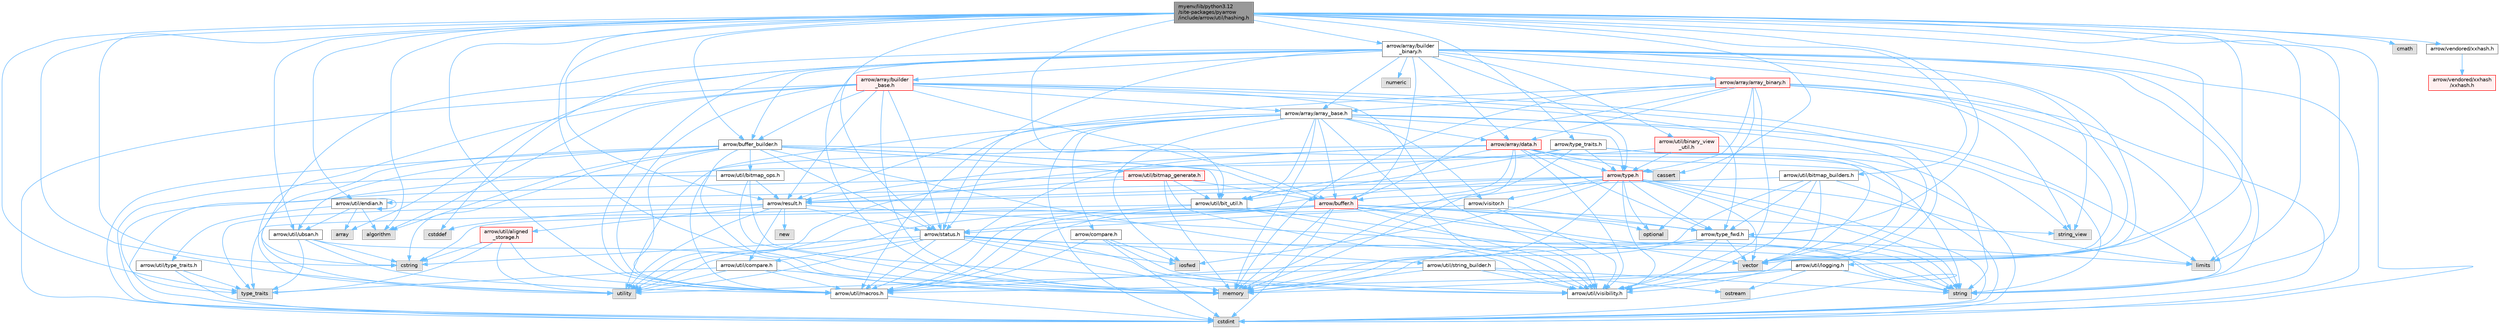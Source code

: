digraph "myenv/lib/python3.12/site-packages/pyarrow/include/arrow/util/hashing.h"
{
 // LATEX_PDF_SIZE
  bgcolor="transparent";
  edge [fontname=Helvetica,fontsize=10,labelfontname=Helvetica,labelfontsize=10];
  node [fontname=Helvetica,fontsize=10,shape=box,height=0.2,width=0.4];
  Node1 [id="Node000001",label="myenv/lib/python3.12\l/site-packages/pyarrow\l/include/arrow/util/hashing.h",height=0.2,width=0.4,color="gray40", fillcolor="grey60", style="filled", fontcolor="black",tooltip=" "];
  Node1 -> Node2 [id="edge1_Node000001_Node000002",color="steelblue1",style="solid",tooltip=" "];
  Node2 [id="Node000002",label="algorithm",height=0.2,width=0.4,color="grey60", fillcolor="#E0E0E0", style="filled",tooltip=" "];
  Node1 -> Node3 [id="edge2_Node000001_Node000003",color="steelblue1",style="solid",tooltip=" "];
  Node3 [id="Node000003",label="cassert",height=0.2,width=0.4,color="grey60", fillcolor="#E0E0E0", style="filled",tooltip=" "];
  Node1 -> Node4 [id="edge3_Node000001_Node000004",color="steelblue1",style="solid",tooltip=" "];
  Node4 [id="Node000004",label="cmath",height=0.2,width=0.4,color="grey60", fillcolor="#E0E0E0", style="filled",tooltip=" "];
  Node1 -> Node5 [id="edge4_Node000001_Node000005",color="steelblue1",style="solid",tooltip=" "];
  Node5 [id="Node000005",label="cstdint",height=0.2,width=0.4,color="grey60", fillcolor="#E0E0E0", style="filled",tooltip=" "];
  Node1 -> Node6 [id="edge5_Node000001_Node000006",color="steelblue1",style="solid",tooltip=" "];
  Node6 [id="Node000006",label="cstring",height=0.2,width=0.4,color="grey60", fillcolor="#E0E0E0", style="filled",tooltip=" "];
  Node1 -> Node7 [id="edge6_Node000001_Node000007",color="steelblue1",style="solid",tooltip=" "];
  Node7 [id="Node000007",label="limits",height=0.2,width=0.4,color="grey60", fillcolor="#E0E0E0", style="filled",tooltip=" "];
  Node1 -> Node8 [id="edge7_Node000001_Node000008",color="steelblue1",style="solid",tooltip=" "];
  Node8 [id="Node000008",label="memory",height=0.2,width=0.4,color="grey60", fillcolor="#E0E0E0", style="filled",tooltip=" "];
  Node1 -> Node9 [id="edge8_Node000001_Node000009",color="steelblue1",style="solid",tooltip=" "];
  Node9 [id="Node000009",label="string",height=0.2,width=0.4,color="grey60", fillcolor="#E0E0E0", style="filled",tooltip=" "];
  Node1 -> Node10 [id="edge9_Node000001_Node000010",color="steelblue1",style="solid",tooltip=" "];
  Node10 [id="Node000010",label="type_traits",height=0.2,width=0.4,color="grey60", fillcolor="#E0E0E0", style="filled",tooltip=" "];
  Node1 -> Node11 [id="edge10_Node000001_Node000011",color="steelblue1",style="solid",tooltip=" "];
  Node11 [id="Node000011",label="utility",height=0.2,width=0.4,color="grey60", fillcolor="#E0E0E0", style="filled",tooltip=" "];
  Node1 -> Node12 [id="edge11_Node000001_Node000012",color="steelblue1",style="solid",tooltip=" "];
  Node12 [id="Node000012",label="vector",height=0.2,width=0.4,color="grey60", fillcolor="#E0E0E0", style="filled",tooltip=" "];
  Node1 -> Node13 [id="edge12_Node000001_Node000013",color="steelblue1",style="solid",tooltip=" "];
  Node13 [id="Node000013",label="arrow/array/builder\l_binary.h",height=0.2,width=0.4,color="grey40", fillcolor="white", style="filled",URL="$builder__binary_8h.html",tooltip=" "];
  Node13 -> Node14 [id="edge13_Node000013_Node000014",color="steelblue1",style="solid",tooltip=" "];
  Node14 [id="Node000014",label="array",height=0.2,width=0.4,color="grey60", fillcolor="#E0E0E0", style="filled",tooltip=" "];
  Node13 -> Node15 [id="edge14_Node000013_Node000015",color="steelblue1",style="solid",tooltip=" "];
  Node15 [id="Node000015",label="cstddef",height=0.2,width=0.4,color="grey60", fillcolor="#E0E0E0", style="filled",tooltip=" "];
  Node13 -> Node5 [id="edge15_Node000013_Node000005",color="steelblue1",style="solid",tooltip=" "];
  Node13 -> Node6 [id="edge16_Node000013_Node000006",color="steelblue1",style="solid",tooltip=" "];
  Node13 -> Node7 [id="edge17_Node000013_Node000007",color="steelblue1",style="solid",tooltip=" "];
  Node13 -> Node8 [id="edge18_Node000013_Node000008",color="steelblue1",style="solid",tooltip=" "];
  Node13 -> Node16 [id="edge19_Node000013_Node000016",color="steelblue1",style="solid",tooltip=" "];
  Node16 [id="Node000016",label="numeric",height=0.2,width=0.4,color="grey60", fillcolor="#E0E0E0", style="filled",tooltip=" "];
  Node13 -> Node9 [id="edge20_Node000013_Node000009",color="steelblue1",style="solid",tooltip=" "];
  Node13 -> Node17 [id="edge21_Node000013_Node000017",color="steelblue1",style="solid",tooltip=" "];
  Node17 [id="Node000017",label="string_view",height=0.2,width=0.4,color="grey60", fillcolor="#E0E0E0", style="filled",tooltip=" "];
  Node13 -> Node12 [id="edge22_Node000013_Node000012",color="steelblue1",style="solid",tooltip=" "];
  Node13 -> Node18 [id="edge23_Node000013_Node000018",color="steelblue1",style="solid",tooltip=" "];
  Node18 [id="Node000018",label="arrow/array/array_base.h",height=0.2,width=0.4,color="grey40", fillcolor="white", style="filled",URL="$array__base_8h.html",tooltip=" "];
  Node18 -> Node5 [id="edge24_Node000018_Node000005",color="steelblue1",style="solid",tooltip=" "];
  Node18 -> Node19 [id="edge25_Node000018_Node000019",color="steelblue1",style="solid",tooltip=" "];
  Node19 [id="Node000019",label="iosfwd",height=0.2,width=0.4,color="grey60", fillcolor="#E0E0E0", style="filled",tooltip=" "];
  Node18 -> Node8 [id="edge26_Node000018_Node000008",color="steelblue1",style="solid",tooltip=" "];
  Node18 -> Node9 [id="edge27_Node000018_Node000009",color="steelblue1",style="solid",tooltip=" "];
  Node18 -> Node12 [id="edge28_Node000018_Node000012",color="steelblue1",style="solid",tooltip=" "];
  Node18 -> Node20 [id="edge29_Node000018_Node000020",color="steelblue1",style="solid",tooltip=" "];
  Node20 [id="Node000020",label="arrow/array/data.h",height=0.2,width=0.4,color="red", fillcolor="#FFF0F0", style="filled",URL="$data_8h.html",tooltip=" "];
  Node20 -> Node3 [id="edge30_Node000020_Node000003",color="steelblue1",style="solid",tooltip=" "];
  Node20 -> Node5 [id="edge31_Node000020_Node000005",color="steelblue1",style="solid",tooltip=" "];
  Node20 -> Node8 [id="edge32_Node000020_Node000008",color="steelblue1",style="solid",tooltip=" "];
  Node20 -> Node11 [id="edge33_Node000020_Node000011",color="steelblue1",style="solid",tooltip=" "];
  Node20 -> Node12 [id="edge34_Node000020_Node000012",color="steelblue1",style="solid",tooltip=" "];
  Node20 -> Node26 [id="edge35_Node000020_Node000026",color="steelblue1",style="solid",tooltip=" "];
  Node26 [id="Node000026",label="arrow/buffer.h",height=0.2,width=0.4,color="red", fillcolor="#FFF0F0", style="filled",URL="$buffer_8h.html",tooltip=" "];
  Node26 -> Node5 [id="edge36_Node000026_Node000005",color="steelblue1",style="solid",tooltip=" "];
  Node26 -> Node6 [id="edge37_Node000026_Node000006",color="steelblue1",style="solid",tooltip=" "];
  Node26 -> Node8 [id="edge38_Node000026_Node000008",color="steelblue1",style="solid",tooltip=" "];
  Node26 -> Node23 [id="edge39_Node000026_Node000023",color="steelblue1",style="solid",tooltip=" "];
  Node23 [id="Node000023",label="optional",height=0.2,width=0.4,color="grey60", fillcolor="#E0E0E0", style="filled",tooltip=" "];
  Node26 -> Node9 [id="edge40_Node000026_Node000009",color="steelblue1",style="solid",tooltip=" "];
  Node26 -> Node17 [id="edge41_Node000026_Node000017",color="steelblue1",style="solid",tooltip=" "];
  Node26 -> Node11 [id="edge42_Node000026_Node000011",color="steelblue1",style="solid",tooltip=" "];
  Node26 -> Node12 [id="edge43_Node000026_Node000012",color="steelblue1",style="solid",tooltip=" "];
  Node26 -> Node34 [id="edge44_Node000026_Node000034",color="steelblue1",style="solid",tooltip=" "];
  Node34 [id="Node000034",label="arrow/status.h",height=0.2,width=0.4,color="grey40", fillcolor="white", style="filled",URL="$status_8h.html",tooltip=" "];
  Node34 -> Node6 [id="edge45_Node000034_Node000006",color="steelblue1",style="solid",tooltip=" "];
  Node34 -> Node19 [id="edge46_Node000034_Node000019",color="steelblue1",style="solid",tooltip=" "];
  Node34 -> Node8 [id="edge47_Node000034_Node000008",color="steelblue1",style="solid",tooltip=" "];
  Node34 -> Node9 [id="edge48_Node000034_Node000009",color="steelblue1",style="solid",tooltip=" "];
  Node34 -> Node11 [id="edge49_Node000034_Node000011",color="steelblue1",style="solid",tooltip=" "];
  Node34 -> Node35 [id="edge50_Node000034_Node000035",color="steelblue1",style="solid",tooltip=" "];
  Node35 [id="Node000035",label="arrow/util/compare.h",height=0.2,width=0.4,color="grey40", fillcolor="white", style="filled",URL="$util_2compare_8h.html",tooltip=" "];
  Node35 -> Node8 [id="edge51_Node000035_Node000008",color="steelblue1",style="solid",tooltip=" "];
  Node35 -> Node10 [id="edge52_Node000035_Node000010",color="steelblue1",style="solid",tooltip=" "];
  Node35 -> Node11 [id="edge53_Node000035_Node000011",color="steelblue1",style="solid",tooltip=" "];
  Node35 -> Node31 [id="edge54_Node000035_Node000031",color="steelblue1",style="solid",tooltip=" "];
  Node31 [id="Node000031",label="arrow/util/macros.h",height=0.2,width=0.4,color="grey40", fillcolor="white", style="filled",URL="$macros_8h.html",tooltip=" "];
  Node31 -> Node5 [id="edge55_Node000031_Node000005",color="steelblue1",style="solid",tooltip=" "];
  Node34 -> Node31 [id="edge56_Node000034_Node000031",color="steelblue1",style="solid",tooltip=" "];
  Node34 -> Node36 [id="edge57_Node000034_Node000036",color="steelblue1",style="solid",tooltip=" "];
  Node36 [id="Node000036",label="arrow/util/string_builder.h",height=0.2,width=0.4,color="grey40", fillcolor="white", style="filled",URL="$string__builder_8h.html",tooltip=" "];
  Node36 -> Node8 [id="edge58_Node000036_Node000008",color="steelblue1",style="solid",tooltip=" "];
  Node36 -> Node37 [id="edge59_Node000036_Node000037",color="steelblue1",style="solid",tooltip=" "];
  Node37 [id="Node000037",label="ostream",height=0.2,width=0.4,color="grey60", fillcolor="#E0E0E0", style="filled",tooltip=" "];
  Node36 -> Node9 [id="edge60_Node000036_Node000009",color="steelblue1",style="solid",tooltip=" "];
  Node36 -> Node11 [id="edge61_Node000036_Node000011",color="steelblue1",style="solid",tooltip=" "];
  Node36 -> Node25 [id="edge62_Node000036_Node000025",color="steelblue1",style="solid",tooltip=" "];
  Node25 [id="Node000025",label="arrow/util/visibility.h",height=0.2,width=0.4,color="grey40", fillcolor="white", style="filled",URL="$include_2arrow_2util_2visibility_8h.html",tooltip=" "];
  Node34 -> Node25 [id="edge63_Node000034_Node000025",color="steelblue1",style="solid",tooltip=" "];
  Node26 -> Node30 [id="edge64_Node000026_Node000030",color="steelblue1",style="solid",tooltip=" "];
  Node30 [id="Node000030",label="arrow/type_fwd.h",height=0.2,width=0.4,color="grey40", fillcolor="white", style="filled",URL="$arrow_2type__fwd_8h.html",tooltip=" "];
  Node30 -> Node7 [id="edge65_Node000030_Node000007",color="steelblue1",style="solid",tooltip=" "];
  Node30 -> Node8 [id="edge66_Node000030_Node000008",color="steelblue1",style="solid",tooltip=" "];
  Node30 -> Node9 [id="edge67_Node000030_Node000009",color="steelblue1",style="solid",tooltip=" "];
  Node30 -> Node12 [id="edge68_Node000030_Node000012",color="steelblue1",style="solid",tooltip=" "];
  Node30 -> Node31 [id="edge69_Node000030_Node000031",color="steelblue1",style="solid",tooltip=" "];
  Node30 -> Node25 [id="edge70_Node000030_Node000025",color="steelblue1",style="solid",tooltip=" "];
  Node26 -> Node31 [id="edge71_Node000026_Node000031",color="steelblue1",style="solid",tooltip=" "];
  Node26 -> Node25 [id="edge72_Node000026_Node000025",color="steelblue1",style="solid",tooltip=" "];
  Node20 -> Node32 [id="edge73_Node000020_Node000032",color="steelblue1",style="solid",tooltip=" "];
  Node32 [id="Node000032",label="arrow/result.h",height=0.2,width=0.4,color="grey40", fillcolor="white", style="filled",URL="$result_8h.html",tooltip=" "];
  Node32 -> Node15 [id="edge74_Node000032_Node000015",color="steelblue1",style="solid",tooltip=" "];
  Node32 -> Node33 [id="edge75_Node000032_Node000033",color="steelblue1",style="solid",tooltip=" "];
  Node33 [id="Node000033",label="new",height=0.2,width=0.4,color="grey60", fillcolor="#E0E0E0", style="filled",tooltip=" "];
  Node32 -> Node9 [id="edge76_Node000032_Node000009",color="steelblue1",style="solid",tooltip=" "];
  Node32 -> Node10 [id="edge77_Node000032_Node000010",color="steelblue1",style="solid",tooltip=" "];
  Node32 -> Node11 [id="edge78_Node000032_Node000011",color="steelblue1",style="solid",tooltip=" "];
  Node32 -> Node34 [id="edge79_Node000032_Node000034",color="steelblue1",style="solid",tooltip=" "];
  Node32 -> Node38 [id="edge80_Node000032_Node000038",color="steelblue1",style="solid",tooltip=" "];
  Node38 [id="Node000038",label="arrow/util/aligned\l_storage.h",height=0.2,width=0.4,color="red", fillcolor="#FFF0F0", style="filled",URL="$aligned__storage_8h.html",tooltip=" "];
  Node38 -> Node6 [id="edge81_Node000038_Node000006",color="steelblue1",style="solid",tooltip=" "];
  Node38 -> Node10 [id="edge82_Node000038_Node000010",color="steelblue1",style="solid",tooltip=" "];
  Node38 -> Node11 [id="edge83_Node000038_Node000011",color="steelblue1",style="solid",tooltip=" "];
  Node38 -> Node31 [id="edge84_Node000038_Node000031",color="steelblue1",style="solid",tooltip=" "];
  Node32 -> Node35 [id="edge85_Node000032_Node000035",color="steelblue1",style="solid",tooltip=" "];
  Node20 -> Node42 [id="edge86_Node000020_Node000042",color="steelblue1",style="solid",tooltip=" "];
  Node42 [id="Node000042",label="arrow/type.h",height=0.2,width=0.4,color="red", fillcolor="#FFF0F0", style="filled",URL="$type_8h.html",tooltip=" "];
  Node42 -> Node5 [id="edge87_Node000042_Node000005",color="steelblue1",style="solid",tooltip=" "];
  Node42 -> Node19 [id="edge88_Node000042_Node000019",color="steelblue1",style="solid",tooltip=" "];
  Node42 -> Node7 [id="edge89_Node000042_Node000007",color="steelblue1",style="solid",tooltip=" "];
  Node42 -> Node8 [id="edge90_Node000042_Node000008",color="steelblue1",style="solid",tooltip=" "];
  Node42 -> Node23 [id="edge91_Node000042_Node000023",color="steelblue1",style="solid",tooltip=" "];
  Node42 -> Node9 [id="edge92_Node000042_Node000009",color="steelblue1",style="solid",tooltip=" "];
  Node42 -> Node11 [id="edge93_Node000042_Node000011",color="steelblue1",style="solid",tooltip=" "];
  Node42 -> Node12 [id="edge94_Node000042_Node000012",color="steelblue1",style="solid",tooltip=" "];
  Node42 -> Node32 [id="edge95_Node000042_Node000032",color="steelblue1",style="solid",tooltip=" "];
  Node42 -> Node30 [id="edge96_Node000042_Node000030",color="steelblue1",style="solid",tooltip=" "];
  Node42 -> Node45 [id="edge97_Node000042_Node000045",color="steelblue1",style="solid",tooltip=" "];
  Node45 [id="Node000045",label="arrow/util/endian.h",height=0.2,width=0.4,color="grey40", fillcolor="white", style="filled",URL="$endian_8h.html",tooltip=" "];
  Node45 -> Node45 [id="edge98_Node000045_Node000045",color="steelblue1",style="solid",tooltip=" "];
  Node45 -> Node2 [id="edge99_Node000045_Node000002",color="steelblue1",style="solid",tooltip=" "];
  Node45 -> Node14 [id="edge100_Node000045_Node000014",color="steelblue1",style="solid",tooltip=" "];
  Node45 -> Node46 [id="edge101_Node000045_Node000046",color="steelblue1",style="solid",tooltip=" "];
  Node46 [id="Node000046",label="arrow/util/type_traits.h",height=0.2,width=0.4,color="grey40", fillcolor="white", style="filled",URL="$include_2arrow_2util_2type__traits_8h.html",tooltip=" "];
  Node46 -> Node5 [id="edge102_Node000046_Node000005",color="steelblue1",style="solid",tooltip=" "];
  Node46 -> Node10 [id="edge103_Node000046_Node000010",color="steelblue1",style="solid",tooltip=" "];
  Node45 -> Node47 [id="edge104_Node000045_Node000047",color="steelblue1",style="solid",tooltip=" "];
  Node47 [id="Node000047",label="arrow/util/ubsan.h",height=0.2,width=0.4,color="grey40", fillcolor="white", style="filled",URL="$ubsan_8h.html",tooltip=" "];
  Node47 -> Node6 [id="edge105_Node000047_Node000006",color="steelblue1",style="solid",tooltip=" "];
  Node47 -> Node8 [id="edge106_Node000047_Node000008",color="steelblue1",style="solid",tooltip=" "];
  Node47 -> Node10 [id="edge107_Node000047_Node000010",color="steelblue1",style="solid",tooltip=" "];
  Node47 -> Node31 [id="edge108_Node000047_Node000031",color="steelblue1",style="solid",tooltip=" "];
  Node42 -> Node31 [id="edge109_Node000042_Node000031",color="steelblue1",style="solid",tooltip=" "];
  Node42 -> Node25 [id="edge110_Node000042_Node000025",color="steelblue1",style="solid",tooltip=" "];
  Node42 -> Node48 [id="edge111_Node000042_Node000048",color="steelblue1",style="solid",tooltip=" "];
  Node48 [id="Node000048",label="arrow/visitor.h",height=0.2,width=0.4,color="grey40", fillcolor="white", style="filled",URL="$visitor_8h.html",tooltip=" "];
  Node48 -> Node34 [id="edge112_Node000048_Node000034",color="steelblue1",style="solid",tooltip=" "];
  Node48 -> Node30 [id="edge113_Node000048_Node000030",color="steelblue1",style="solid",tooltip=" "];
  Node48 -> Node25 [id="edge114_Node000048_Node000025",color="steelblue1",style="solid",tooltip=" "];
  Node20 -> Node30 [id="edge115_Node000020_Node000030",color="steelblue1",style="solid",tooltip=" "];
  Node20 -> Node49 [id="edge116_Node000020_Node000049",color="steelblue1",style="solid",tooltip=" "];
  Node49 [id="Node000049",label="arrow/util/bit_util.h",height=0.2,width=0.4,color="grey40", fillcolor="white", style="filled",URL="$bit__util_8h.html",tooltip=" "];
  Node49 -> Node5 [id="edge117_Node000049_Node000005",color="steelblue1",style="solid",tooltip=" "];
  Node49 -> Node10 [id="edge118_Node000049_Node000010",color="steelblue1",style="solid",tooltip=" "];
  Node49 -> Node31 [id="edge119_Node000049_Node000031",color="steelblue1",style="solid",tooltip=" "];
  Node49 -> Node25 [id="edge120_Node000049_Node000025",color="steelblue1",style="solid",tooltip=" "];
  Node20 -> Node31 [id="edge121_Node000020_Node000031",color="steelblue1",style="solid",tooltip=" "];
  Node20 -> Node25 [id="edge122_Node000020_Node000025",color="steelblue1",style="solid",tooltip=" "];
  Node18 -> Node26 [id="edge123_Node000018_Node000026",color="steelblue1",style="solid",tooltip=" "];
  Node18 -> Node50 [id="edge124_Node000018_Node000050",color="steelblue1",style="solid",tooltip=" "];
  Node50 [id="Node000050",label="arrow/compare.h",height=0.2,width=0.4,color="grey40", fillcolor="white", style="filled",URL="$compare_8h.html",tooltip=" "];
  Node50 -> Node5 [id="edge125_Node000050_Node000005",color="steelblue1",style="solid",tooltip=" "];
  Node50 -> Node19 [id="edge126_Node000050_Node000019",color="steelblue1",style="solid",tooltip=" "];
  Node50 -> Node31 [id="edge127_Node000050_Node000031",color="steelblue1",style="solid",tooltip=" "];
  Node50 -> Node25 [id="edge128_Node000050_Node000025",color="steelblue1",style="solid",tooltip=" "];
  Node18 -> Node32 [id="edge129_Node000018_Node000032",color="steelblue1",style="solid",tooltip=" "];
  Node18 -> Node34 [id="edge130_Node000018_Node000034",color="steelblue1",style="solid",tooltip=" "];
  Node18 -> Node42 [id="edge131_Node000018_Node000042",color="steelblue1",style="solid",tooltip=" "];
  Node18 -> Node49 [id="edge132_Node000018_Node000049",color="steelblue1",style="solid",tooltip=" "];
  Node18 -> Node31 [id="edge133_Node000018_Node000031",color="steelblue1",style="solid",tooltip=" "];
  Node18 -> Node25 [id="edge134_Node000018_Node000025",color="steelblue1",style="solid",tooltip=" "];
  Node18 -> Node48 [id="edge135_Node000018_Node000048",color="steelblue1",style="solid",tooltip=" "];
  Node13 -> Node51 [id="edge136_Node000013_Node000051",color="steelblue1",style="solid",tooltip=" "];
  Node51 [id="Node000051",label="arrow/array/array_binary.h",height=0.2,width=0.4,color="red", fillcolor="#FFF0F0", style="filled",URL="$array__binary_8h.html",tooltip=" "];
  Node51 -> Node5 [id="edge137_Node000051_Node000005",color="steelblue1",style="solid",tooltip=" "];
  Node51 -> Node8 [id="edge138_Node000051_Node000008",color="steelblue1",style="solid",tooltip=" "];
  Node51 -> Node23 [id="edge139_Node000051_Node000023",color="steelblue1",style="solid",tooltip=" "];
  Node51 -> Node9 [id="edge140_Node000051_Node000009",color="steelblue1",style="solid",tooltip=" "];
  Node51 -> Node17 [id="edge141_Node000051_Node000017",color="steelblue1",style="solid",tooltip=" "];
  Node51 -> Node12 [id="edge142_Node000051_Node000012",color="steelblue1",style="solid",tooltip=" "];
  Node51 -> Node18 [id="edge143_Node000051_Node000018",color="steelblue1",style="solid",tooltip=" "];
  Node51 -> Node20 [id="edge144_Node000051_Node000020",color="steelblue1",style="solid",tooltip=" "];
  Node51 -> Node26 [id="edge145_Node000051_Node000026",color="steelblue1",style="solid",tooltip=" "];
  Node51 -> Node42 [id="edge146_Node000051_Node000042",color="steelblue1",style="solid",tooltip=" "];
  Node51 -> Node31 [id="edge147_Node000051_Node000031",color="steelblue1",style="solid",tooltip=" "];
  Node51 -> Node25 [id="edge148_Node000051_Node000025",color="steelblue1",style="solid",tooltip=" "];
  Node13 -> Node58 [id="edge149_Node000013_Node000058",color="steelblue1",style="solid",tooltip=" "];
  Node58 [id="Node000058",label="arrow/array/builder\l_base.h",height=0.2,width=0.4,color="red", fillcolor="#FFF0F0", style="filled",URL="$builder__base_8h.html",tooltip=" "];
  Node58 -> Node2 [id="edge150_Node000058_Node000002",color="steelblue1",style="solid",tooltip=" "];
  Node58 -> Node5 [id="edge151_Node000058_Node000005",color="steelblue1",style="solid",tooltip=" "];
  Node58 -> Node7 [id="edge152_Node000058_Node000007",color="steelblue1",style="solid",tooltip=" "];
  Node58 -> Node8 [id="edge153_Node000058_Node000008",color="steelblue1",style="solid",tooltip=" "];
  Node58 -> Node11 [id="edge154_Node000058_Node000011",color="steelblue1",style="solid",tooltip=" "];
  Node58 -> Node12 [id="edge155_Node000058_Node000012",color="steelblue1",style="solid",tooltip=" "];
  Node58 -> Node18 [id="edge156_Node000058_Node000018",color="steelblue1",style="solid",tooltip=" "];
  Node58 -> Node26 [id="edge157_Node000058_Node000026",color="steelblue1",style="solid",tooltip=" "];
  Node58 -> Node60 [id="edge158_Node000058_Node000060",color="steelblue1",style="solid",tooltip=" "];
  Node60 [id="Node000060",label="arrow/buffer_builder.h",height=0.2,width=0.4,color="grey40", fillcolor="white", style="filled",URL="$buffer__builder_8h.html",tooltip=" "];
  Node60 -> Node2 [id="edge159_Node000060_Node000002",color="steelblue1",style="solid",tooltip=" "];
  Node60 -> Node5 [id="edge160_Node000060_Node000005",color="steelblue1",style="solid",tooltip=" "];
  Node60 -> Node6 [id="edge161_Node000060_Node000006",color="steelblue1",style="solid",tooltip=" "];
  Node60 -> Node8 [id="edge162_Node000060_Node000008",color="steelblue1",style="solid",tooltip=" "];
  Node60 -> Node9 [id="edge163_Node000060_Node000009",color="steelblue1",style="solid",tooltip=" "];
  Node60 -> Node11 [id="edge164_Node000060_Node000011",color="steelblue1",style="solid",tooltip=" "];
  Node60 -> Node26 [id="edge165_Node000060_Node000026",color="steelblue1",style="solid",tooltip=" "];
  Node60 -> Node34 [id="edge166_Node000060_Node000034",color="steelblue1",style="solid",tooltip=" "];
  Node60 -> Node49 [id="edge167_Node000060_Node000049",color="steelblue1",style="solid",tooltip=" "];
  Node60 -> Node61 [id="edge168_Node000060_Node000061",color="steelblue1",style="solid",tooltip=" "];
  Node61 [id="Node000061",label="arrow/util/bitmap_generate.h",height=0.2,width=0.4,color="red", fillcolor="#FFF0F0", style="filled",URL="$bitmap__generate_8h.html",tooltip=" "];
  Node61 -> Node5 [id="edge169_Node000061_Node000005",color="steelblue1",style="solid",tooltip=" "];
  Node61 -> Node8 [id="edge170_Node000061_Node000008",color="steelblue1",style="solid",tooltip=" "];
  Node61 -> Node26 [id="edge171_Node000061_Node000026",color="steelblue1",style="solid",tooltip=" "];
  Node61 -> Node32 [id="edge172_Node000061_Node000032",color="steelblue1",style="solid",tooltip=" "];
  Node61 -> Node49 [id="edge173_Node000061_Node000049",color="steelblue1",style="solid",tooltip=" "];
  Node61 -> Node25 [id="edge174_Node000061_Node000025",color="steelblue1",style="solid",tooltip=" "];
  Node60 -> Node63 [id="edge175_Node000060_Node000063",color="steelblue1",style="solid",tooltip=" "];
  Node63 [id="Node000063",label="arrow/util/bitmap_ops.h",height=0.2,width=0.4,color="grey40", fillcolor="white", style="filled",URL="$bitmap__ops_8h.html",tooltip=" "];
  Node63 -> Node5 [id="edge176_Node000063_Node000005",color="steelblue1",style="solid",tooltip=" "];
  Node63 -> Node8 [id="edge177_Node000063_Node000008",color="steelblue1",style="solid",tooltip=" "];
  Node63 -> Node32 [id="edge178_Node000063_Node000032",color="steelblue1",style="solid",tooltip=" "];
  Node63 -> Node25 [id="edge179_Node000063_Node000025",color="steelblue1",style="solid",tooltip=" "];
  Node60 -> Node31 [id="edge180_Node000060_Node000031",color="steelblue1",style="solid",tooltip=" "];
  Node60 -> Node47 [id="edge181_Node000060_Node000047",color="steelblue1",style="solid",tooltip=" "];
  Node60 -> Node25 [id="edge182_Node000060_Node000025",color="steelblue1",style="solid",tooltip=" "];
  Node58 -> Node32 [id="edge183_Node000058_Node000032",color="steelblue1",style="solid",tooltip=" "];
  Node58 -> Node34 [id="edge184_Node000058_Node000034",color="steelblue1",style="solid",tooltip=" "];
  Node58 -> Node30 [id="edge185_Node000058_Node000030",color="steelblue1",style="solid",tooltip=" "];
  Node58 -> Node31 [id="edge186_Node000058_Node000031",color="steelblue1",style="solid",tooltip=" "];
  Node58 -> Node25 [id="edge187_Node000058_Node000025",color="steelblue1",style="solid",tooltip=" "];
  Node13 -> Node20 [id="edge188_Node000013_Node000020",color="steelblue1",style="solid",tooltip=" "];
  Node13 -> Node26 [id="edge189_Node000013_Node000026",color="steelblue1",style="solid",tooltip=" "];
  Node13 -> Node60 [id="edge190_Node000013_Node000060",color="steelblue1",style="solid",tooltip=" "];
  Node13 -> Node34 [id="edge191_Node000013_Node000034",color="steelblue1",style="solid",tooltip=" "];
  Node13 -> Node42 [id="edge192_Node000013_Node000042",color="steelblue1",style="solid",tooltip=" "];
  Node13 -> Node64 [id="edge193_Node000013_Node000064",color="steelblue1",style="solid",tooltip=" "];
  Node64 [id="Node000064",label="arrow/util/binary_view\l_util.h",height=0.2,width=0.4,color="red", fillcolor="#FFF0F0", style="filled",URL="$binary__view__util_8h.html",tooltip=" "];
  Node64 -> Node17 [id="edge194_Node000064_Node000017",color="steelblue1",style="solid",tooltip=" "];
  Node64 -> Node11 [id="edge195_Node000064_Node000011",color="steelblue1",style="solid",tooltip=" "];
  Node64 -> Node42 [id="edge196_Node000064_Node000042",color="steelblue1",style="solid",tooltip=" "];
  Node13 -> Node31 [id="edge197_Node000013_Node000031",color="steelblue1",style="solid",tooltip=" "];
  Node13 -> Node25 [id="edge198_Node000013_Node000025",color="steelblue1",style="solid",tooltip=" "];
  Node1 -> Node60 [id="edge199_Node000001_Node000060",color="steelblue1",style="solid",tooltip=" "];
  Node1 -> Node32 [id="edge200_Node000001_Node000032",color="steelblue1",style="solid",tooltip=" "];
  Node1 -> Node34 [id="edge201_Node000001_Node000034",color="steelblue1",style="solid",tooltip=" "];
  Node1 -> Node30 [id="edge202_Node000001_Node000030",color="steelblue1",style="solid",tooltip=" "];
  Node1 -> Node57 [id="edge203_Node000001_Node000057",color="steelblue1",style="solid",tooltip=" "];
  Node57 [id="Node000057",label="arrow/type_traits.h",height=0.2,width=0.4,color="grey40", fillcolor="white", style="filled",URL="$include_2arrow_2type__traits_8h.html",tooltip=" "];
  Node57 -> Node8 [id="edge204_Node000057_Node000008",color="steelblue1",style="solid",tooltip=" "];
  Node57 -> Node9 [id="edge205_Node000057_Node000009",color="steelblue1",style="solid",tooltip=" "];
  Node57 -> Node10 [id="edge206_Node000057_Node000010",color="steelblue1",style="solid",tooltip=" "];
  Node57 -> Node12 [id="edge207_Node000057_Node000012",color="steelblue1",style="solid",tooltip=" "];
  Node57 -> Node42 [id="edge208_Node000057_Node000042",color="steelblue1",style="solid",tooltip=" "];
  Node57 -> Node49 [id="edge209_Node000057_Node000049",color="steelblue1",style="solid",tooltip=" "];
  Node1 -> Node49 [id="edge210_Node000001_Node000049",color="steelblue1",style="solid",tooltip=" "];
  Node1 -> Node65 [id="edge211_Node000001_Node000065",color="steelblue1",style="solid",tooltip=" "];
  Node65 [id="Node000065",label="arrow/util/bitmap_builders.h",height=0.2,width=0.4,color="grey40", fillcolor="white", style="filled",URL="$bitmap__builders_8h.html",tooltip=" "];
  Node65 -> Node5 [id="edge212_Node000065_Node000005",color="steelblue1",style="solid",tooltip=" "];
  Node65 -> Node8 [id="edge213_Node000065_Node000008",color="steelblue1",style="solid",tooltip=" "];
  Node65 -> Node12 [id="edge214_Node000065_Node000012",color="steelblue1",style="solid",tooltip=" "];
  Node65 -> Node32 [id="edge215_Node000065_Node000032",color="steelblue1",style="solid",tooltip=" "];
  Node65 -> Node30 [id="edge216_Node000065_Node000030",color="steelblue1",style="solid",tooltip=" "];
  Node65 -> Node25 [id="edge217_Node000065_Node000025",color="steelblue1",style="solid",tooltip=" "];
  Node1 -> Node45 [id="edge218_Node000001_Node000045",color="steelblue1",style="solid",tooltip=" "];
  Node1 -> Node66 [id="edge219_Node000001_Node000066",color="steelblue1",style="solid",tooltip=" "];
  Node66 [id="Node000066",label="arrow/util/logging.h",height=0.2,width=0.4,color="grey40", fillcolor="white", style="filled",URL="$logging_8h.html",tooltip=" "];
  Node66 -> Node8 [id="edge220_Node000066_Node000008",color="steelblue1",style="solid",tooltip=" "];
  Node66 -> Node37 [id="edge221_Node000066_Node000037",color="steelblue1",style="solid",tooltip=" "];
  Node66 -> Node9 [id="edge222_Node000066_Node000009",color="steelblue1",style="solid",tooltip=" "];
  Node66 -> Node31 [id="edge223_Node000066_Node000031",color="steelblue1",style="solid",tooltip=" "];
  Node66 -> Node25 [id="edge224_Node000066_Node000025",color="steelblue1",style="solid",tooltip=" "];
  Node1 -> Node31 [id="edge225_Node000001_Node000031",color="steelblue1",style="solid",tooltip=" "];
  Node1 -> Node47 [id="edge226_Node000001_Node000047",color="steelblue1",style="solid",tooltip=" "];
  Node1 -> Node67 [id="edge227_Node000001_Node000067",color="steelblue1",style="solid",tooltip=" "];
  Node67 [id="Node000067",label="arrow/vendored/xxhash.h",height=0.2,width=0.4,color="grey40", fillcolor="white", style="filled",URL="$xxhash_8h.html",tooltip=" "];
  Node67 -> Node68 [id="edge228_Node000067_Node000068",color="steelblue1",style="solid",tooltip=" "];
  Node68 [id="Node000068",label="arrow/vendored/xxhash\l/xxhash.h",height=0.2,width=0.4,color="red", fillcolor="#FFF0F0", style="filled",URL="$xxhash_2xxhash_8h.html",tooltip=" "];
}
